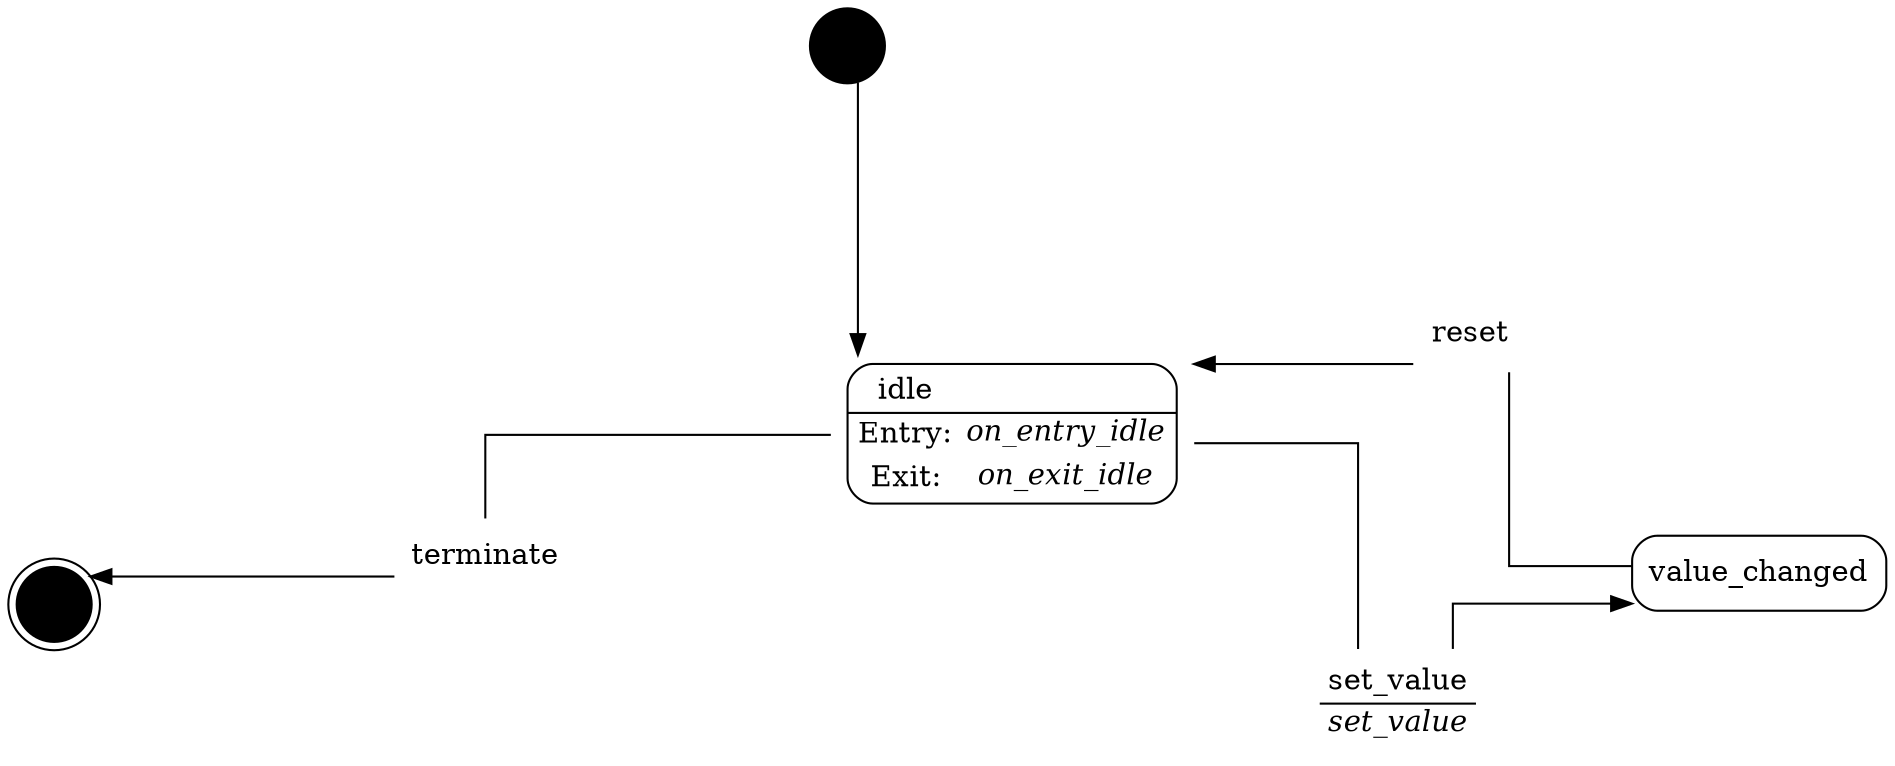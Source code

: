 digraph {
	graph [concentrate=True,
		dim=2,
		layout=sfdp,
		splines=ortho
	];
	node [label="\N",
		shape=box,
		style=rounded
	];
	edge [decorate=True];
	"*"	 [fillcolor=black,
		label="",
		shape=circle,
		style=filled];
	idle	 [label=<<TABLE 
        cellborder="0"
        border = "1"
        style = "rounded"
      >
        <TR><TD>idle</TD></TR>
        <HR/>
        <TR><TD>Entry:</TD><TD><I>on_entry_idle</I></TD></TR>
        <TR><TD>Exit:</TD><TD><I>on_exit_idle</I></TD></TR>
      </TABLE>>,
		shape=plaintext];
	"*" -> idle	 [tooltip=初始变换，没有任何动作];
	"{\"fs\": \"idle\", \"ts\": \"value_changed\", \"ev\": \"set_value\"}"	 [label=<<TABLE 
        border="0"
        cellborder="0"
      >
        <TR><TD>set_value</TD></TR>
        <HR/>
        <TR><TD><I>set_value</I></TD></TR>
      </TABLE>>,
		shape=plaintext,
		tooltip=" "];
	idle -> "{\"fs\": \"idle\", \"ts\": \"value_changed\", \"ev\": \"set_value\"}"	 [arrowhead=none,
		tooltip=" "];
	"{\"fs\": \"idle\", \"ts\": \"X\", \"ev\": \"terminate\"}"	 [label=terminate,
		shape=plaintext,
		tooltip=" "];
	idle -> "{\"fs\": \"idle\", \"ts\": \"X\", \"ev\": \"terminate\"}"	 [arrowhead=none,
		tooltip=" "];
	"{\"fs\": \"idle\", \"ts\": \"value_changed\", \"ev\": \"set_value\"}" -> value_changed	 [tooltip=" "];
	X	 [fillcolor=black,
		label="",
		shape=doublecircle,
		style=filled];
	"{\"fs\": \"idle\", \"ts\": \"X\", \"ev\": \"terminate\"}" -> X	 [tooltip=" "];
	"{\"fs\": \"value_changed\", \"ts\": \"idle\", \"ev\": \"reset\"}"	 [label=reset,
		shape=plaintext,
		tooltip=" "];
	value_changed -> "{\"fs\": \"value_changed\", \"ts\": \"idle\", \"ev\": \"reset\"}"	 [arrowhead=none,
		tooltip=" "];
	"{\"fs\": \"value_changed\", \"ts\": \"idle\", \"ev\": \"reset\"}" -> idle	 [tooltip=" "];
}

